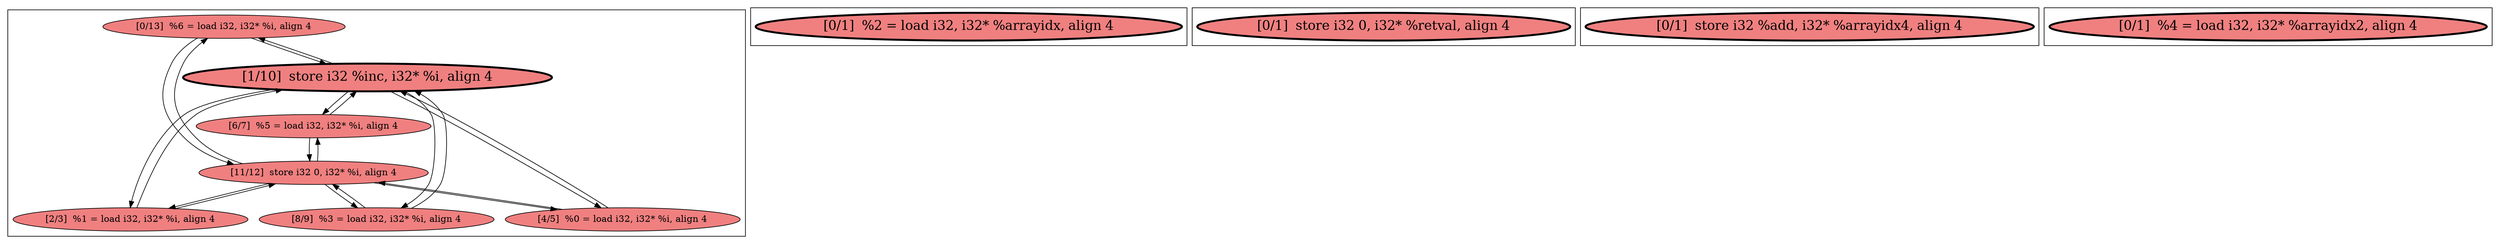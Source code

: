 
digraph G {



node38->node39 [ ]
node44->node40 [ ]
node40->node44 [ ]
node39->node38 [ ]
node40->node42 [ ]
node39->node44 [ ]
node40->node41 [ ]
node42->node40 [ ]
node43->node40 [ ]
node40->node38 [ ]
node41->node40 [ ]
node38->node40 [ ]
node40->node43 [ ]
node42->node39 [ ]
node39->node41 [ ]
node43->node39 [ ]
node39->node42 [ ]
node41->node39 [ ]
node44->node39 [ ]
node39->node43 [ ]


subgraph cluster4 {


node48 [penwidth=3.0,fontsize=20,fillcolor=lightcoral,label="[0/1]  %2 = load i32, i32* %arrayidx, align 4",shape=ellipse,style=filled ]



}

subgraph cluster3 {


node47 [penwidth=3.0,fontsize=20,fillcolor=lightcoral,label="[0/1]  store i32 0, i32* %retval, align 4",shape=ellipse,style=filled ]



}

subgraph cluster2 {


node46 [penwidth=3.0,fontsize=20,fillcolor=lightcoral,label="[0/1]  store i32 %add, i32* %arrayidx4, align 4",shape=ellipse,style=filled ]



}

subgraph cluster0 {


node44 [fillcolor=lightcoral,label="[8/9]  %3 = load i32, i32* %i, align 4",shape=ellipse,style=filled ]
node39 [penwidth=3.0,fontsize=20,fillcolor=lightcoral,label="[1/10]  store i32 %inc, i32* %i, align 4",shape=ellipse,style=filled ]
node38 [fillcolor=lightcoral,label="[0/13]  %6 = load i32, i32* %i, align 4",shape=ellipse,style=filled ]
node40 [fillcolor=lightcoral,label="[11/12]  store i32 0, i32* %i, align 4",shape=ellipse,style=filled ]
node42 [fillcolor=lightcoral,label="[4/5]  %0 = load i32, i32* %i, align 4",shape=ellipse,style=filled ]
node41 [fillcolor=lightcoral,label="[2/3]  %1 = load i32, i32* %i, align 4",shape=ellipse,style=filled ]
node43 [fillcolor=lightcoral,label="[6/7]  %5 = load i32, i32* %i, align 4",shape=ellipse,style=filled ]



}

subgraph cluster1 {


node45 [penwidth=3.0,fontsize=20,fillcolor=lightcoral,label="[0/1]  %4 = load i32, i32* %arrayidx2, align 4",shape=ellipse,style=filled ]



}

}
